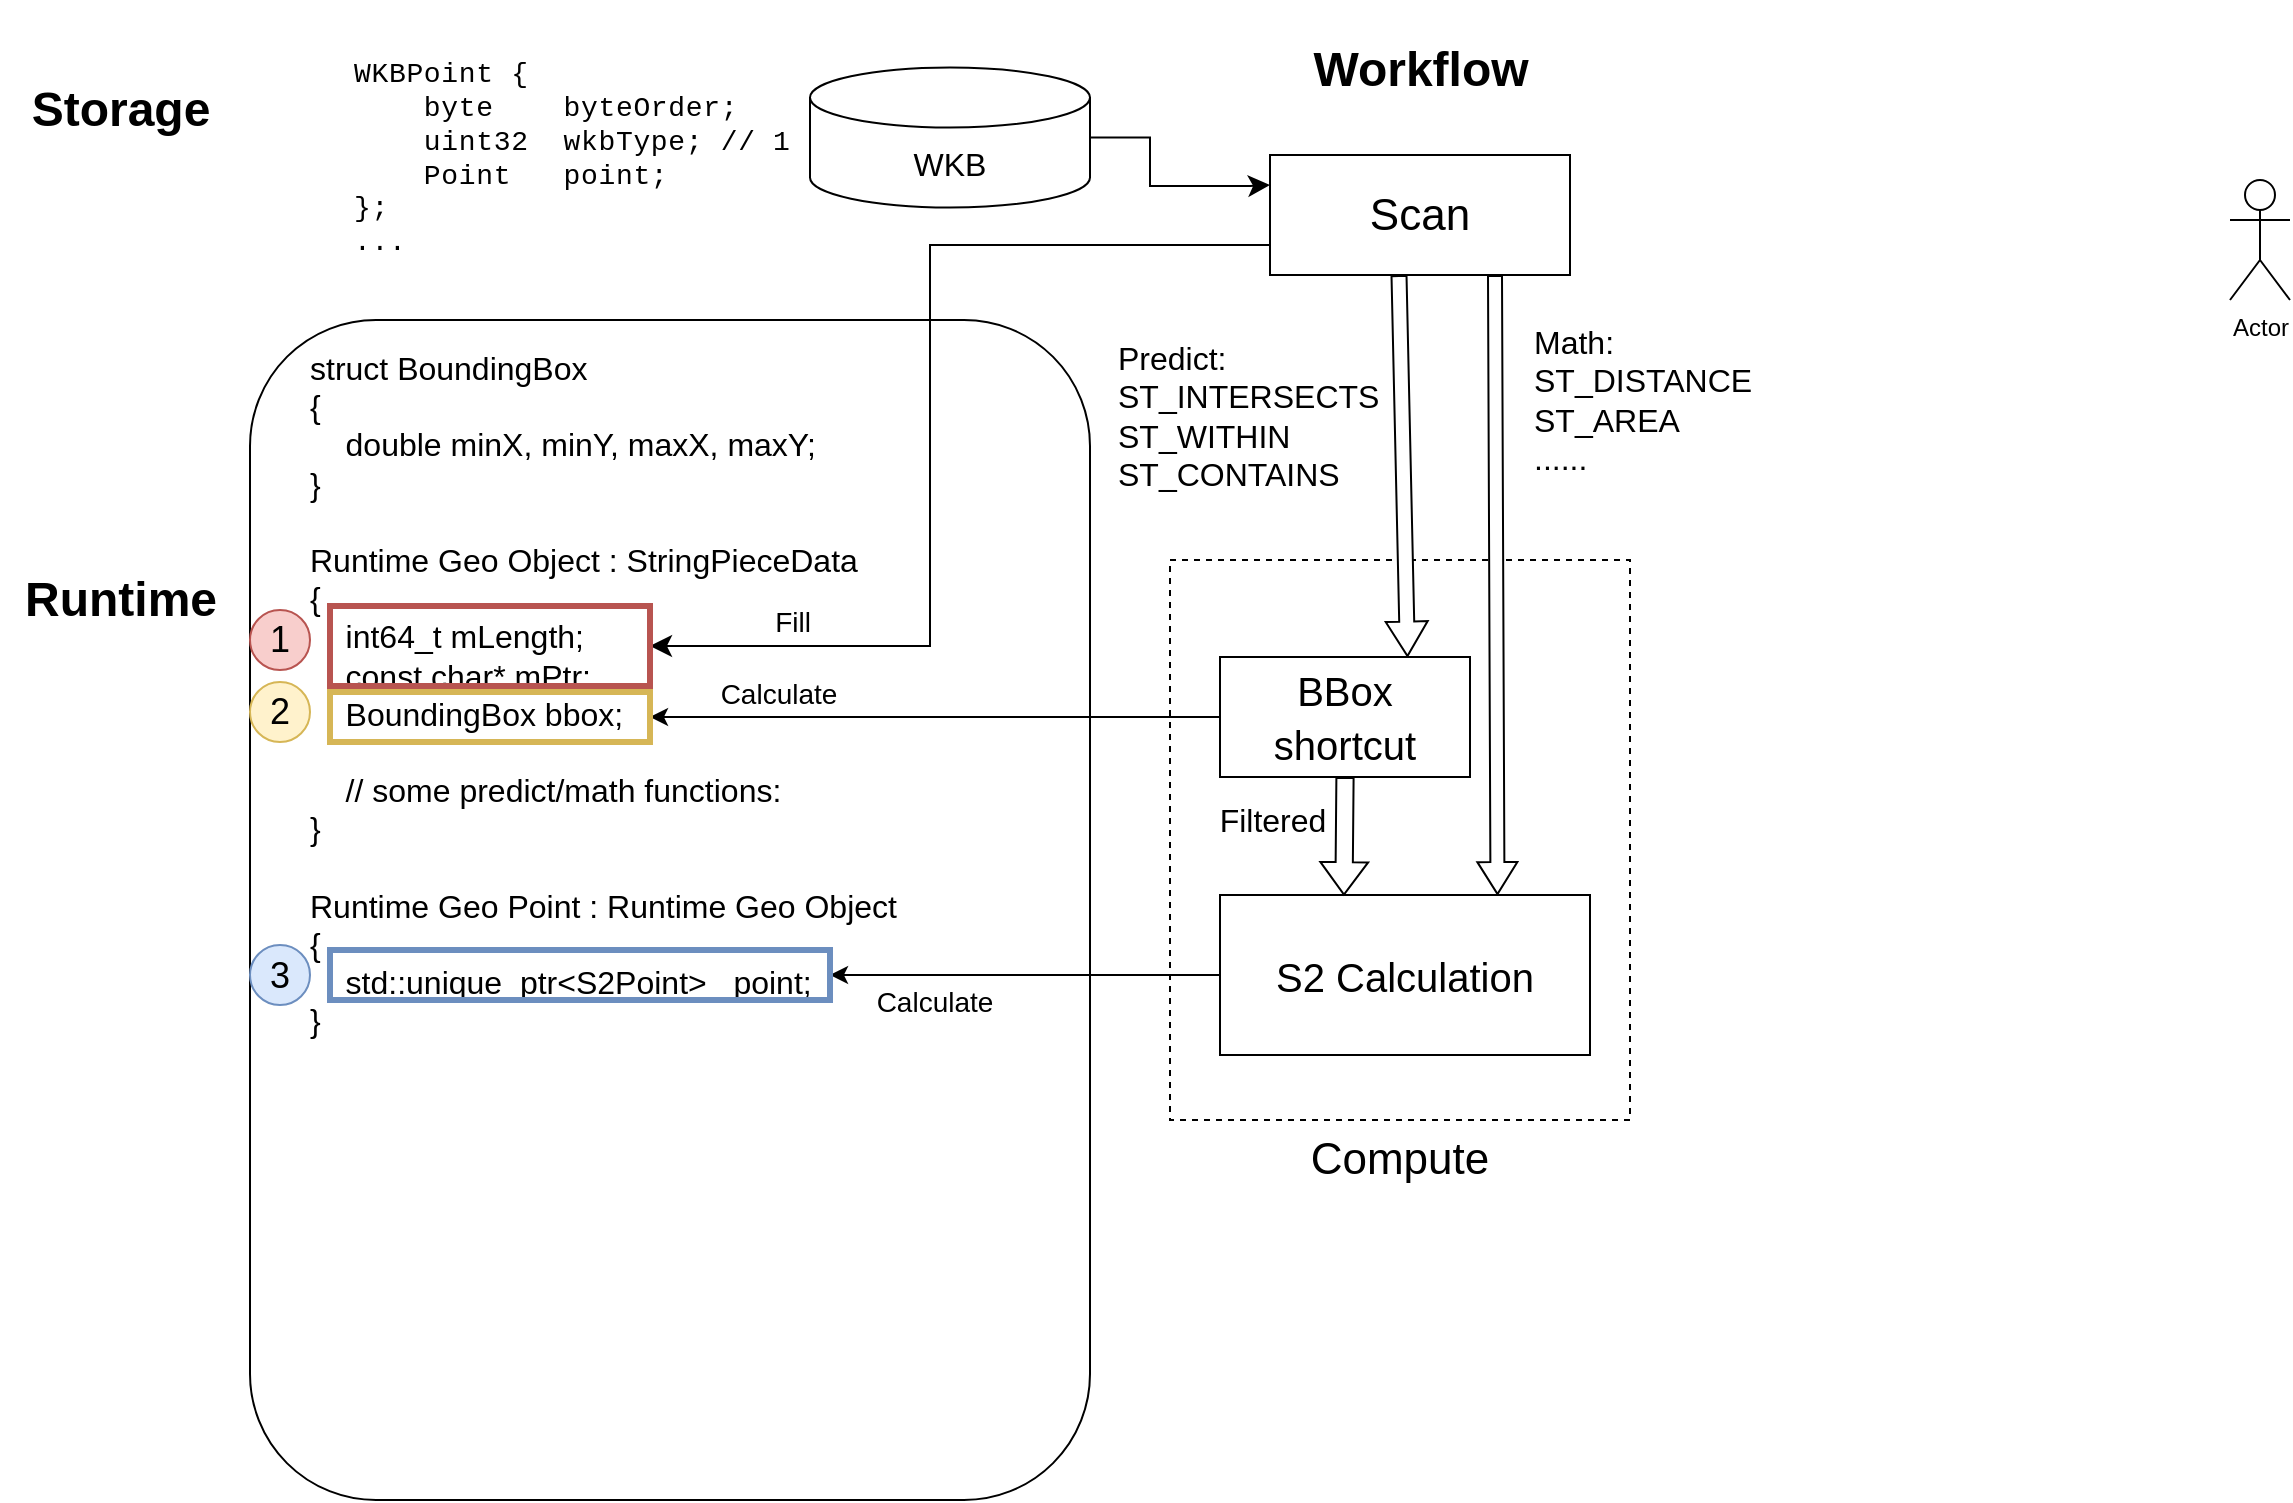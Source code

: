 <mxfile version="28.0.7">
  <diagram name="Page-1" id="LkmD76cvLM23LvANVUsf">
    <mxGraphModel dx="1062" dy="759" grid="1" gridSize="10" guides="1" tooltips="1" connect="1" arrows="1" fold="1" page="1" pageScale="1" pageWidth="850" pageHeight="1100" math="0" shadow="0">
      <root>
        <mxCell id="0" />
        <mxCell id="1" parent="0" />
        <mxCell id="MDSsundZujCJ8XekD3Zi-1" value="WKB" style="shape=cylinder3;whiteSpace=wrap;html=1;boundedLbl=1;backgroundOutline=1;size=15;fontSize=16;" parent="1" vertex="1">
          <mxGeometry x="440" y="103.75" width="140" height="70" as="geometry" />
        </mxCell>
        <mxCell id="N0hGglacK67Fl9A8VjQ3-1" value="&lt;span style=&quot;caret-color: rgb(185, 185, 185); font-family: &amp;quot;Liberation Mono&amp;quot;, monospace; font-size: 14px; letter-spacing: 0.33px; white-space: pre; color: rgb(0, 0, 0);&quot;&gt;WKBPoint {&lt;br&gt;    byte    byteOrder;&lt;br&gt;    uint32  wkbType; // 1&lt;br&gt;    Point   point;&lt;br&gt;};&lt;/span&gt;&lt;div&gt;&lt;span style=&quot;caret-color: rgb(185, 185, 185); font-family: &amp;quot;Liberation Mono&amp;quot;, monospace; font-size: 14px; letter-spacing: 0.33px; white-space: pre;&quot;&gt;&lt;span style=&quot;caret-color: rgb(185, 185, 185); letter-spacing: 0.33px; color: rgb(0, 0, 0);&quot;&gt;...&lt;/span&gt;&lt;/span&gt;&lt;/div&gt;" style="text;html=1;align=left;verticalAlign=middle;whiteSpace=wrap;rounded=0;" parent="1" vertex="1">
          <mxGeometry x="210" y="90" width="240" height="117.5" as="geometry" />
        </mxCell>
        <mxCell id="N0hGglacK67Fl9A8VjQ3-2" value="&lt;div&gt;struct BoundingBox&lt;br&gt;&lt;/div&gt;&lt;div&gt;&lt;div&gt;{&lt;/div&gt;&lt;div&gt;&amp;nbsp; &amp;nbsp; double minX, minY, maxX, maxY;&lt;/div&gt;&lt;div&gt;}&lt;/div&gt;&lt;/div&gt;&lt;div&gt;&lt;br&gt;&lt;/div&gt;Runtime Geo Object :&amp;nbsp;StringPieceData&lt;div&gt;&lt;font&gt;{&lt;/font&gt;&lt;/div&gt;&lt;div&gt;&amp;nbsp; &amp;nbsp; &lt;font&gt;&lt;span style=&quot;white-space: pre;&quot;&gt;int64_t mLength;&lt;br&gt;    const char* mPtr;&lt;/span&gt;&lt;/font&gt;&lt;br&gt;&lt;/div&gt;&lt;div&gt;&lt;font&gt;&lt;span style=&quot;white-space: pre;&quot;&gt;    BoundingBox bbox;&lt;/span&gt;&lt;/font&gt;&lt;/div&gt;&lt;div&gt;&lt;span style=&quot;white-space: pre;&quot;&gt;&amp;nbsp;   &lt;/span&gt;&lt;/div&gt;&lt;div&gt;&lt;span style=&quot;white-space: pre;&quot;&gt;    // some predict/math functions:&lt;/span&gt;&lt;/div&gt;&lt;div&gt;&lt;font&gt;}&lt;/font&gt;&lt;/div&gt;&lt;div&gt;&lt;font&gt;&lt;br&gt;&lt;/font&gt;&lt;/div&gt;&lt;div&gt;Runtime Geo Point : Runtime Geo Object&lt;/div&gt;&lt;div&gt;{&lt;/div&gt;&lt;div&gt;&amp;nbsp; &amp;nbsp; std::unique_ptr&amp;lt;S2Point&amp;gt; _point;&lt;/div&gt;&lt;div&gt;}&lt;/div&gt;&lt;div&gt;&lt;br&gt;&lt;/div&gt;" style="rounded=1;whiteSpace=wrap;html=1;fontSize=16;spacing=0;verticalAlign=top;align=left;spacingTop=10;spacingLeft=30;" parent="1" vertex="1">
          <mxGeometry x="160" y="230" width="420" height="590" as="geometry" />
        </mxCell>
        <mxCell id="N0hGglacK67Fl9A8VjQ3-4" value="&lt;h1&gt;Storage&lt;/h1&gt;" style="text;html=1;align=center;verticalAlign=middle;resizable=0;points=[];autosize=1;strokeColor=none;fillColor=none;fontStyle=1" parent="1" vertex="1">
          <mxGeometry x="40" y="90" width="110" height="70" as="geometry" />
        </mxCell>
        <mxCell id="N0hGglacK67Fl9A8VjQ3-5" value="&lt;h1&gt;Runtime&lt;/h1&gt;" style="text;html=1;align=center;verticalAlign=middle;resizable=0;points=[];autosize=1;strokeColor=none;fillColor=none;fontStyle=1" parent="1" vertex="1">
          <mxGeometry x="35" y="335" width="120" height="70" as="geometry" />
        </mxCell>
        <mxCell id="ZQK9envjT0dsx5QLNRdX-2" value="&lt;h1&gt;Workflow&lt;/h1&gt;" style="text;html=1;align=center;verticalAlign=middle;resizable=0;points=[];autosize=1;strokeColor=none;fillColor=none;" vertex="1" parent="1">
          <mxGeometry x="680" y="70" width="130" height="70" as="geometry" />
        </mxCell>
        <mxCell id="ZQK9envjT0dsx5QLNRdX-3" value="Scan" style="rounded=0;whiteSpace=wrap;html=1;fontSize=22;fontStyle=0" vertex="1" parent="1">
          <mxGeometry x="670" y="147.5" width="150" height="60" as="geometry" />
        </mxCell>
        <mxCell id="ZQK9envjT0dsx5QLNRdX-5" value="" style="edgeStyle=segmentEdgeStyle;endArrow=classic;html=1;curved=0;rounded=0;endSize=8;startSize=8;entryX=0;entryY=0.25;entryDx=0;entryDy=0;exitX=1;exitY=0.5;exitDx=0;exitDy=0;exitPerimeter=0;" edge="1" parent="1" source="MDSsundZujCJ8XekD3Zi-1" target="ZQK9envjT0dsx5QLNRdX-3">
          <mxGeometry width="50" height="50" relative="1" as="geometry">
            <mxPoint x="400" y="400" as="sourcePoint" />
            <mxPoint x="450" y="350" as="targetPoint" />
            <Array as="points">
              <mxPoint x="610" y="139" />
              <mxPoint x="610" y="163" />
              <mxPoint x="660" y="163" />
            </Array>
          </mxGeometry>
        </mxCell>
        <mxCell id="ZQK9envjT0dsx5QLNRdX-6" value="" style="edgeStyle=segmentEdgeStyle;endArrow=classic;html=1;curved=0;rounded=0;endSize=8;startSize=8;exitX=0;exitY=0.75;exitDx=0;exitDy=0;entryX=1;entryY=0.5;entryDx=0;entryDy=0;" edge="1" parent="1" source="ZQK9envjT0dsx5QLNRdX-3" target="ZQK9envjT0dsx5QLNRdX-7">
          <mxGeometry width="50" height="50" relative="1" as="geometry">
            <mxPoint x="400" y="400" as="sourcePoint" />
            <mxPoint x="710" y="420" as="targetPoint" />
            <Array as="points">
              <mxPoint x="500" y="193" />
              <mxPoint x="500" y="393" />
            </Array>
          </mxGeometry>
        </mxCell>
        <mxCell id="ZQK9envjT0dsx5QLNRdX-15" value="Fill" style="edgeLabel;html=1;align=center;verticalAlign=middle;resizable=0;points=[];fontSize=14;" vertex="1" connectable="0" parent="ZQK9envjT0dsx5QLNRdX-6">
          <mxGeometry x="0.762" relative="1" as="geometry">
            <mxPoint x="10" y="-12" as="offset" />
          </mxGeometry>
        </mxCell>
        <mxCell id="ZQK9envjT0dsx5QLNRdX-7" value="" style="rounded=0;whiteSpace=wrap;html=1;fillColor=none;strokeColor=#b85450;strokeWidth=3;" vertex="1" parent="1">
          <mxGeometry x="200" y="373" width="160" height="40" as="geometry" />
        </mxCell>
        <mxCell id="ZQK9envjT0dsx5QLNRdX-8" value="Compute" style="rounded=0;whiteSpace=wrap;html=1;fontSize=22;fontStyle=0;verticalAlign=top;labelPosition=center;verticalLabelPosition=bottom;align=center;dashed=1;" vertex="1" parent="1">
          <mxGeometry x="620" y="350" width="230" height="280" as="geometry" />
        </mxCell>
        <mxCell id="ZQK9envjT0dsx5QLNRdX-20" style="edgeStyle=orthogonalEdgeStyle;rounded=0;orthogonalLoop=1;jettySize=auto;html=1;entryX=1;entryY=0.5;entryDx=0;entryDy=0;" edge="1" parent="1" source="ZQK9envjT0dsx5QLNRdX-9" target="ZQK9envjT0dsx5QLNRdX-16">
          <mxGeometry relative="1" as="geometry" />
        </mxCell>
        <mxCell id="ZQK9envjT0dsx5QLNRdX-21" value="Calculate" style="edgeLabel;html=1;align=center;verticalAlign=middle;resizable=0;points=[];fontSize=14;" vertex="1" connectable="0" parent="ZQK9envjT0dsx5QLNRdX-20">
          <mxGeometry x="0.358" y="2" relative="1" as="geometry">
            <mxPoint x="-28" y="-14" as="offset" />
          </mxGeometry>
        </mxCell>
        <mxCell id="ZQK9envjT0dsx5QLNRdX-9" value="&lt;font style=&quot;font-size: 20px;&quot; face=&quot;Helvetica&quot;&gt;BBox shortcut&lt;/font&gt;" style="rounded=0;whiteSpace=wrap;html=1;fontSize=22;fontStyle=0" vertex="1" parent="1">
          <mxGeometry x="645" y="398.5" width="125" height="60" as="geometry" />
        </mxCell>
        <mxCell id="ZQK9envjT0dsx5QLNRdX-13" value="" style="shape=flexArrow;endArrow=classic;html=1;rounded=0;exitX=0.25;exitY=1;exitDx=0;exitDy=0;fillColor=default;endWidth=12.5;endSize=5.408;width=7.5;entryX=0.75;entryY=0;entryDx=0;entryDy=0;" edge="1" parent="1" target="ZQK9envjT0dsx5QLNRdX-9">
          <mxGeometry width="50" height="50" relative="1" as="geometry">
            <mxPoint x="734.5" y="207.5" as="sourcePoint" />
            <mxPoint x="734.5" y="375" as="targetPoint" />
          </mxGeometry>
        </mxCell>
        <mxCell id="ZQK9envjT0dsx5QLNRdX-14" value="Predict:&amp;nbsp;&lt;div&gt;&lt;div&gt;ST_INTERSECTS&lt;/div&gt;&lt;div&gt;ST_WITHIN&lt;/div&gt;&lt;div&gt;ST_CONTAINS&lt;/div&gt;&lt;/div&gt;" style="edgeLabel;html=1;align=left;verticalAlign=middle;resizable=0;points=[];fontSize=16;labelBackgroundColor=none;" vertex="1" connectable="0" parent="ZQK9envjT0dsx5QLNRdX-13">
          <mxGeometry x="-0.346" y="2" relative="1" as="geometry">
            <mxPoint x="-146" y="8" as="offset" />
          </mxGeometry>
        </mxCell>
        <mxCell id="ZQK9envjT0dsx5QLNRdX-16" value="" style="rounded=0;whiteSpace=wrap;html=1;fillColor=none;strokeColor=#d6b656;strokeWidth=3;" vertex="1" parent="1">
          <mxGeometry x="200" y="416" width="160" height="25" as="geometry" />
        </mxCell>
        <mxCell id="ZQK9envjT0dsx5QLNRdX-18" value="1" style="ellipse;whiteSpace=wrap;html=1;aspect=fixed;fillColor=#f8cecc;strokeColor=#b85450;fontSize=18;" vertex="1" parent="1">
          <mxGeometry x="160" y="375" width="30" height="30" as="geometry" />
        </mxCell>
        <mxCell id="ZQK9envjT0dsx5QLNRdX-19" value="2" style="ellipse;whiteSpace=wrap;html=1;aspect=fixed;fillColor=#fff2cc;strokeColor=#d6b656;fontSize=18;" vertex="1" parent="1">
          <mxGeometry x="160" y="411" width="30" height="30" as="geometry" />
        </mxCell>
        <mxCell id="ZQK9envjT0dsx5QLNRdX-33" style="edgeStyle=orthogonalEdgeStyle;rounded=0;orthogonalLoop=1;jettySize=auto;html=1;entryX=1;entryY=0.5;entryDx=0;entryDy=0;" edge="1" parent="1" source="ZQK9envjT0dsx5QLNRdX-24" target="ZQK9envjT0dsx5QLNRdX-31">
          <mxGeometry relative="1" as="geometry" />
        </mxCell>
        <mxCell id="ZQK9envjT0dsx5QLNRdX-34" value="&lt;span style=&quot;font-size: 14px;&quot;&gt;Calculate&lt;/span&gt;" style="edgeLabel;html=1;align=center;verticalAlign=middle;resizable=0;points=[];" vertex="1" connectable="0" parent="ZQK9envjT0dsx5QLNRdX-33">
          <mxGeometry x="0.317" y="1" relative="1" as="geometry">
            <mxPoint x="-15" y="12" as="offset" />
          </mxGeometry>
        </mxCell>
        <mxCell id="ZQK9envjT0dsx5QLNRdX-24" value="&lt;font style=&quot;font-size: 20px;&quot;&gt;S2 Calculation&lt;/font&gt;" style="rounded=0;whiteSpace=wrap;html=1;" vertex="1" parent="1">
          <mxGeometry x="645" y="517.5" width="185" height="80" as="geometry" />
        </mxCell>
        <mxCell id="ZQK9envjT0dsx5QLNRdX-25" value="" style="shape=flexArrow;endArrow=classic;html=1;rounded=0;exitX=0.75;exitY=1;exitDx=0;exitDy=0;entryX=0.75;entryY=0;entryDx=0;entryDy=0;fillColor=default;width=7;endSize=4.99;endWidth=12;" edge="1" parent="1" source="ZQK9envjT0dsx5QLNRdX-3" target="ZQK9envjT0dsx5QLNRdX-24">
          <mxGeometry width="50" height="50" relative="1" as="geometry">
            <mxPoint x="540" y="370" as="sourcePoint" />
            <mxPoint x="590" y="320" as="targetPoint" />
          </mxGeometry>
        </mxCell>
        <mxCell id="ZQK9envjT0dsx5QLNRdX-27" value="Actor" style="shape=umlActor;verticalLabelPosition=bottom;verticalAlign=top;html=1;outlineConnect=0;" vertex="1" parent="1">
          <mxGeometry x="1150" y="160" width="30" height="60" as="geometry" />
        </mxCell>
        <mxCell id="ZQK9envjT0dsx5QLNRdX-29" value="Math:&amp;nbsp;&lt;div&gt;&lt;div&gt;ST_DISTANCE&lt;/div&gt;&lt;/div&gt;&lt;div&gt;ST_AREA&lt;/div&gt;&lt;div&gt;......&lt;/div&gt;" style="edgeLabel;html=1;align=left;verticalAlign=middle;resizable=0;points=[];fontSize=16;labelBackgroundColor=none;" vertex="1" connectable="0" parent="1">
          <mxGeometry x="800" y="270" as="geometry" />
        </mxCell>
        <mxCell id="ZQK9envjT0dsx5QLNRdX-31" value="" style="rounded=0;whiteSpace=wrap;html=1;fillColor=none;strokeColor=#6c8ebf;strokeWidth=3;" vertex="1" parent="1">
          <mxGeometry x="200" y="545" width="250" height="25" as="geometry" />
        </mxCell>
        <mxCell id="ZQK9envjT0dsx5QLNRdX-32" value="3" style="ellipse;whiteSpace=wrap;html=1;aspect=fixed;fillColor=#dae8fc;strokeColor=#6c8ebf;fontSize=18;" vertex="1" parent="1">
          <mxGeometry x="160" y="542.5" width="30" height="30" as="geometry" />
        </mxCell>
        <mxCell id="ZQK9envjT0dsx5QLNRdX-38" value="" style="shape=flexArrow;endArrow=classic;html=1;rounded=0;exitX=0.5;exitY=1;exitDx=0;exitDy=0;entryX=0.335;entryY=0.004;entryDx=0;entryDy=0;entryPerimeter=0;width=8.611;endSize=5.078;endWidth=14.275;" edge="1" parent="1" source="ZQK9envjT0dsx5QLNRdX-9" target="ZQK9envjT0dsx5QLNRdX-24">
          <mxGeometry width="50" height="50" relative="1" as="geometry">
            <mxPoint x="560" y="440" as="sourcePoint" />
            <mxPoint x="710" y="490" as="targetPoint" />
          </mxGeometry>
        </mxCell>
        <mxCell id="ZQK9envjT0dsx5QLNRdX-39" value="Filtered" style="edgeLabel;html=1;align=center;verticalAlign=middle;resizable=0;points=[];fontSize=16;" vertex="1" connectable="0" parent="ZQK9envjT0dsx5QLNRdX-38">
          <mxGeometry x="-0.279" y="-7" relative="1" as="geometry">
            <mxPoint x="-30" as="offset" />
          </mxGeometry>
        </mxCell>
      </root>
    </mxGraphModel>
  </diagram>
</mxfile>
